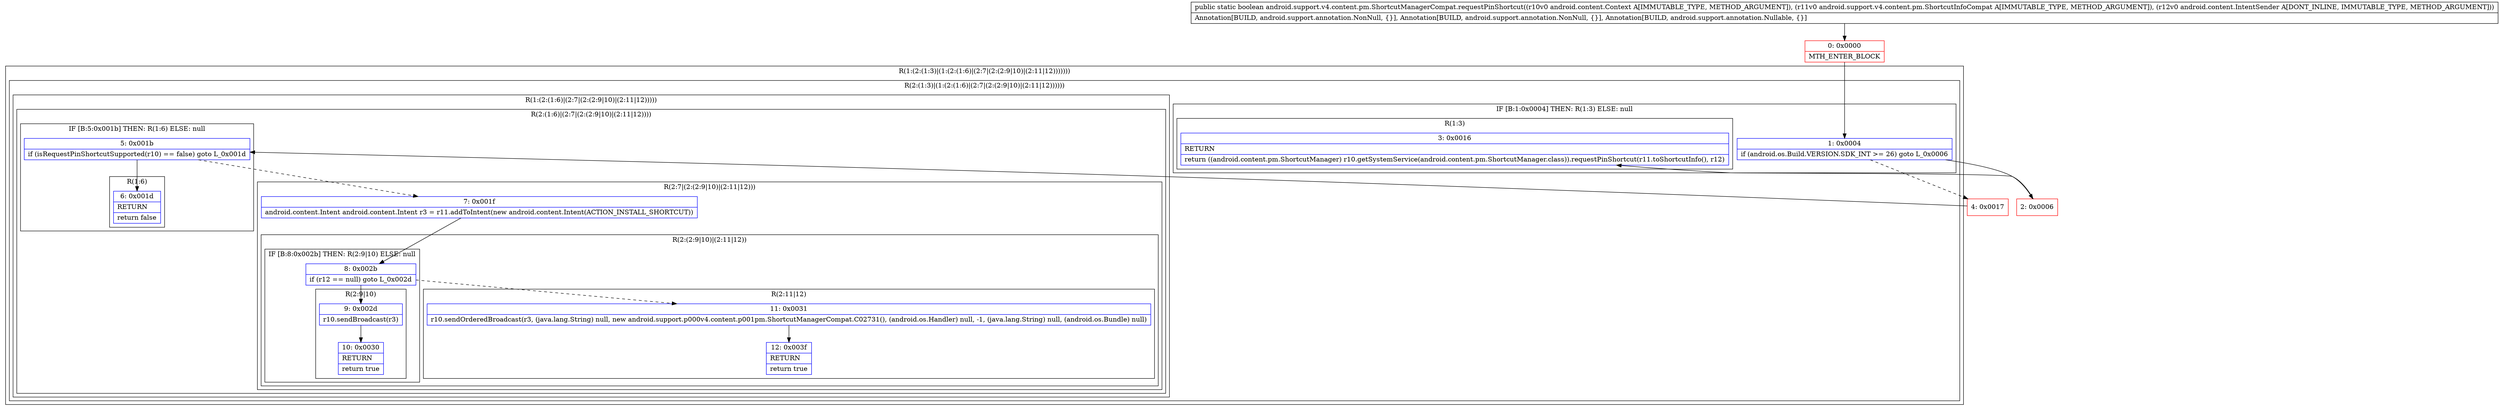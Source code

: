 digraph "CFG forandroid.support.v4.content.pm.ShortcutManagerCompat.requestPinShortcut(Landroid\/content\/Context;Landroid\/support\/v4\/content\/pm\/ShortcutInfoCompat;Landroid\/content\/IntentSender;)Z" {
subgraph cluster_Region_1277870298 {
label = "R(1:(2:(1:3)|(1:(2:(1:6)|(2:7|(2:(2:9|10)|(2:11|12)))))))";
node [shape=record,color=blue];
subgraph cluster_Region_751654038 {
label = "R(2:(1:3)|(1:(2:(1:6)|(2:7|(2:(2:9|10)|(2:11|12))))))";
node [shape=record,color=blue];
subgraph cluster_IfRegion_455222880 {
label = "IF [B:1:0x0004] THEN: R(1:3) ELSE: null";
node [shape=record,color=blue];
Node_1 [shape=record,label="{1\:\ 0x0004|if (android.os.Build.VERSION.SDK_INT \>= 26) goto L_0x0006\l}"];
subgraph cluster_Region_1550334782 {
label = "R(1:3)";
node [shape=record,color=blue];
Node_3 [shape=record,label="{3\:\ 0x0016|RETURN\l|return ((android.content.pm.ShortcutManager) r10.getSystemService(android.content.pm.ShortcutManager.class)).requestPinShortcut(r11.toShortcutInfo(), r12)\l}"];
}
}
subgraph cluster_Region_1188961401 {
label = "R(1:(2:(1:6)|(2:7|(2:(2:9|10)|(2:11|12)))))";
node [shape=record,color=blue];
subgraph cluster_Region_7444944 {
label = "R(2:(1:6)|(2:7|(2:(2:9|10)|(2:11|12))))";
node [shape=record,color=blue];
subgraph cluster_IfRegion_183156376 {
label = "IF [B:5:0x001b] THEN: R(1:6) ELSE: null";
node [shape=record,color=blue];
Node_5 [shape=record,label="{5\:\ 0x001b|if (isRequestPinShortcutSupported(r10) == false) goto L_0x001d\l}"];
subgraph cluster_Region_398902576 {
label = "R(1:6)";
node [shape=record,color=blue];
Node_6 [shape=record,label="{6\:\ 0x001d|RETURN\l|return false\l}"];
}
}
subgraph cluster_Region_432815241 {
label = "R(2:7|(2:(2:9|10)|(2:11|12)))";
node [shape=record,color=blue];
Node_7 [shape=record,label="{7\:\ 0x001f|android.content.Intent android.content.Intent r3 = r11.addToIntent(new android.content.Intent(ACTION_INSTALL_SHORTCUT))\l}"];
subgraph cluster_Region_558710373 {
label = "R(2:(2:9|10)|(2:11|12))";
node [shape=record,color=blue];
subgraph cluster_IfRegion_771660933 {
label = "IF [B:8:0x002b] THEN: R(2:9|10) ELSE: null";
node [shape=record,color=blue];
Node_8 [shape=record,label="{8\:\ 0x002b|if (r12 == null) goto L_0x002d\l}"];
subgraph cluster_Region_227784173 {
label = "R(2:9|10)";
node [shape=record,color=blue];
Node_9 [shape=record,label="{9\:\ 0x002d|r10.sendBroadcast(r3)\l}"];
Node_10 [shape=record,label="{10\:\ 0x0030|RETURN\l|return true\l}"];
}
}
subgraph cluster_Region_229056089 {
label = "R(2:11|12)";
node [shape=record,color=blue];
Node_11 [shape=record,label="{11\:\ 0x0031|r10.sendOrderedBroadcast(r3, (java.lang.String) null, new android.support.p000v4.content.p001pm.ShortcutManagerCompat.C02731(), (android.os.Handler) null, \-1, (java.lang.String) null, (android.os.Bundle) null)\l}"];
Node_12 [shape=record,label="{12\:\ 0x003f|RETURN\l|return true\l}"];
}
}
}
}
}
}
}
Node_0 [shape=record,color=red,label="{0\:\ 0x0000|MTH_ENTER_BLOCK\l}"];
Node_2 [shape=record,color=red,label="{2\:\ 0x0006}"];
Node_4 [shape=record,color=red,label="{4\:\ 0x0017}"];
MethodNode[shape=record,label="{public static boolean android.support.v4.content.pm.ShortcutManagerCompat.requestPinShortcut((r10v0 android.content.Context A[IMMUTABLE_TYPE, METHOD_ARGUMENT]), (r11v0 android.support.v4.content.pm.ShortcutInfoCompat A[IMMUTABLE_TYPE, METHOD_ARGUMENT]), (r12v0 android.content.IntentSender A[DONT_INLINE, IMMUTABLE_TYPE, METHOD_ARGUMENT]))  | Annotation[BUILD, android.support.annotation.NonNull, \{\}], Annotation[BUILD, android.support.annotation.NonNull, \{\}], Annotation[BUILD, android.support.annotation.Nullable, \{\}]\l}"];
MethodNode -> Node_0;
Node_1 -> Node_2;
Node_1 -> Node_4[style=dashed];
Node_5 -> Node_6;
Node_5 -> Node_7[style=dashed];
Node_7 -> Node_8;
Node_8 -> Node_9;
Node_8 -> Node_11[style=dashed];
Node_9 -> Node_10;
Node_11 -> Node_12;
Node_0 -> Node_1;
Node_2 -> Node_3;
Node_4 -> Node_5;
}

